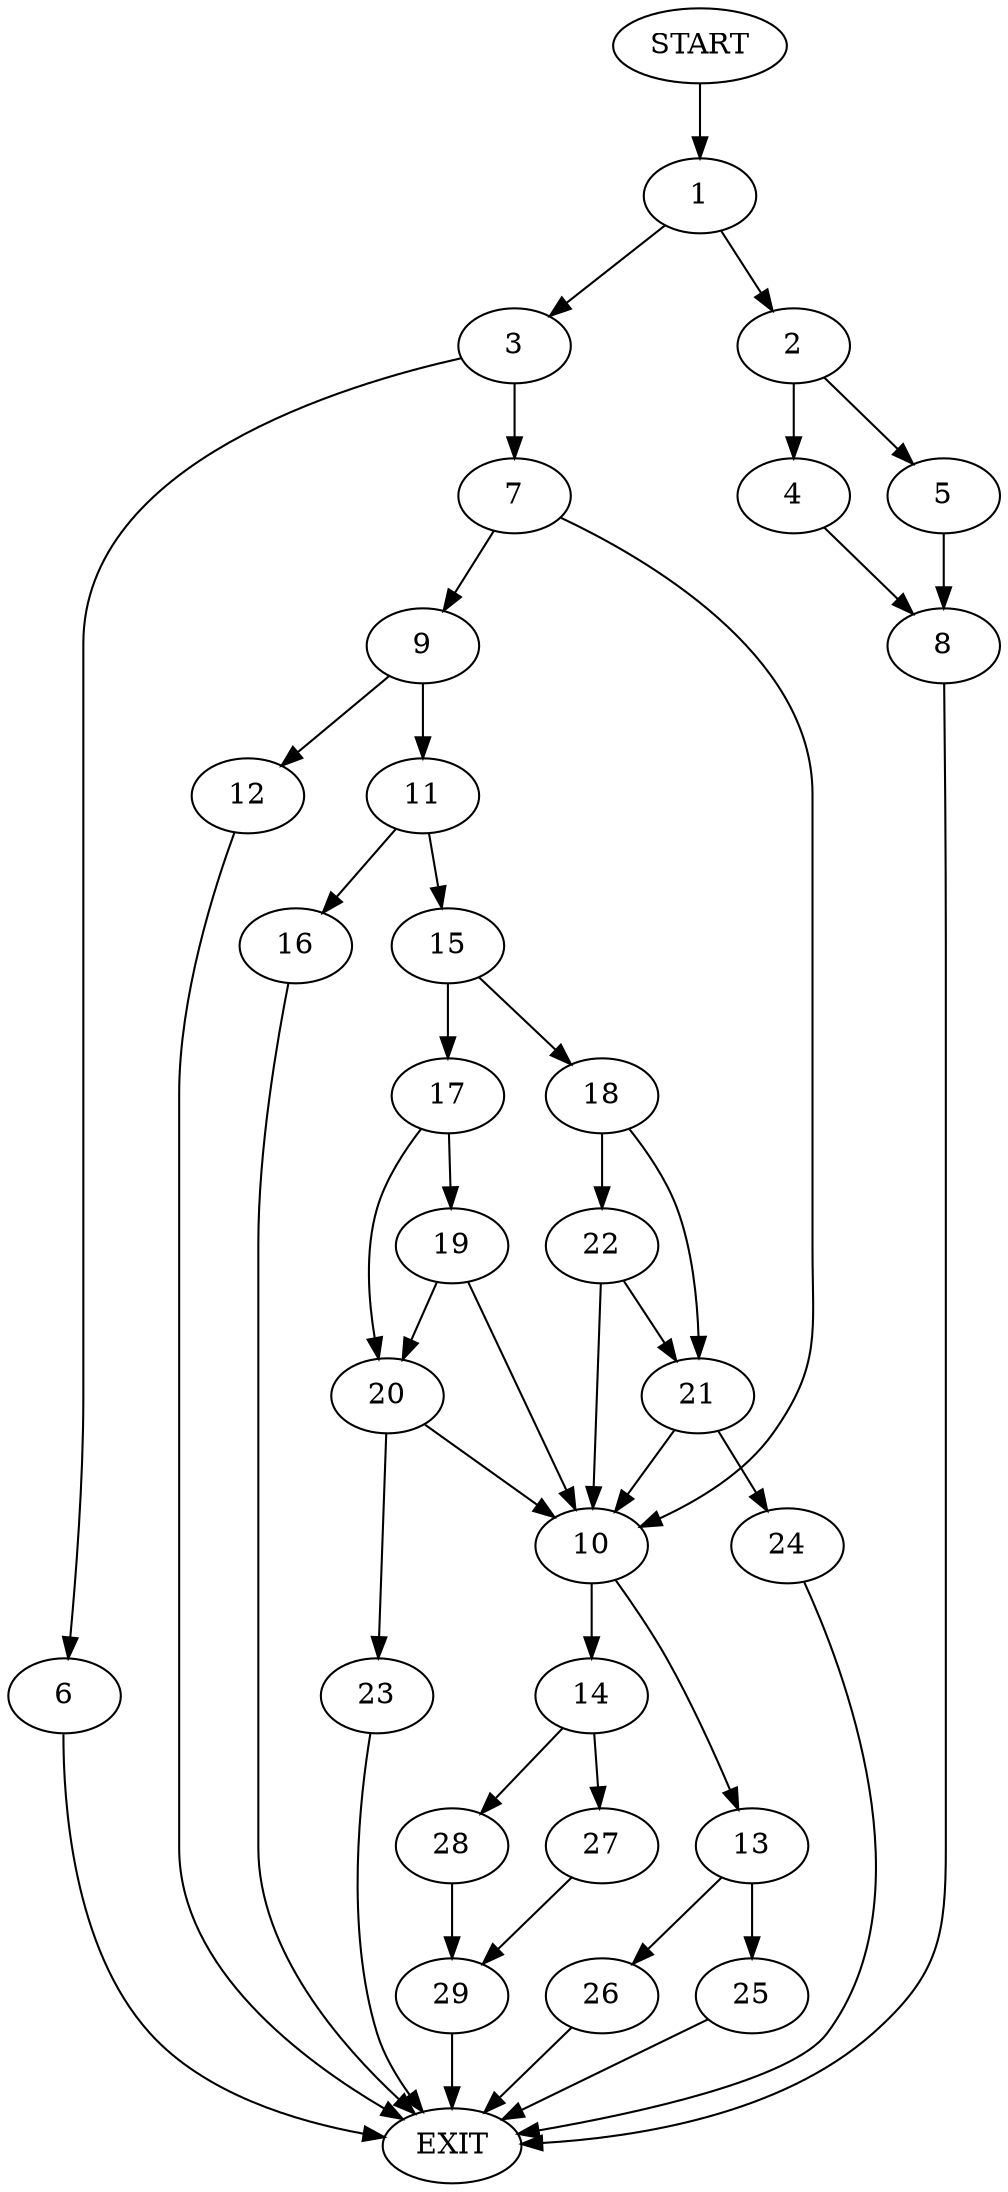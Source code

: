 digraph {
0 [label="START"]
30 [label="EXIT"]
0 -> 1
1 -> 2
1 -> 3
2 -> 4
2 -> 5
3 -> 6
3 -> 7
5 -> 8
4 -> 8
8 -> 30
6 -> 30
7 -> 9
7 -> 10
9 -> 11
9 -> 12
10 -> 13
10 -> 14
11 -> 15
11 -> 16
12 -> 30
16 -> 30
15 -> 17
15 -> 18
17 -> 19
17 -> 20
18 -> 21
18 -> 22
20 -> 10
20 -> 23
19 -> 20
19 -> 10
23 -> 30
21 -> 24
21 -> 10
22 -> 21
22 -> 10
24 -> 30
13 -> 25
13 -> 26
14 -> 27
14 -> 28
28 -> 29
27 -> 29
29 -> 30
26 -> 30
25 -> 30
}
